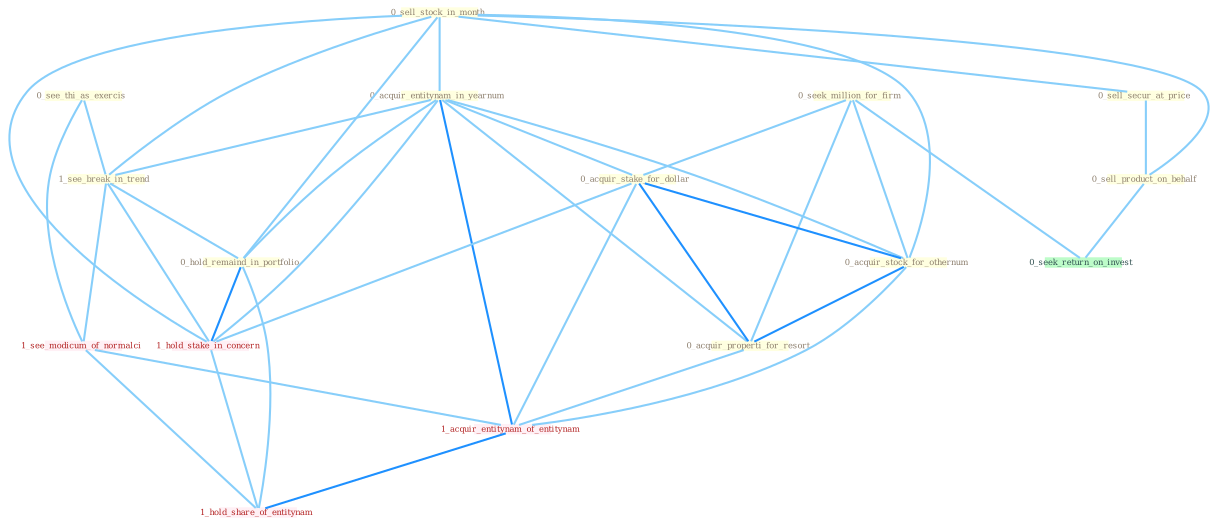 Graph G{ 
    node
    [shape=polygon,style=filled,width=.5,height=.06,color="#BDFCC9",fixedsize=true,fontsize=4,
    fontcolor="#2f4f4f"];
    {node
    [color="#ffffe0", fontcolor="#8b7d6b"] "0_sell_stock_in_month " "0_see_thi_as_exercis " "0_sell_secur_at_price " "0_sell_product_on_behalf " "0_seek_million_for_firm " "0_acquir_entitynam_in_yearnum " "1_see_break_in_trend " "0_hold_remaind_in_portfolio " "0_acquir_stake_for_dollar " "0_acquir_stock_for_othernum " "0_acquir_properti_for_resort "}
{node [color="#fff0f5", fontcolor="#b22222"] "1_hold_stake_in_concern " "1_see_modicum_of_normalci " "1_acquir_entitynam_of_entitynam " "1_hold_share_of_entitynam "}
edge [color="#B0E2FF"];

	"0_sell_stock_in_month " -- "0_sell_secur_at_price " [w="1", color="#87cefa" ];
	"0_sell_stock_in_month " -- "0_sell_product_on_behalf " [w="1", color="#87cefa" ];
	"0_sell_stock_in_month " -- "0_acquir_entitynam_in_yearnum " [w="1", color="#87cefa" ];
	"0_sell_stock_in_month " -- "1_see_break_in_trend " [w="1", color="#87cefa" ];
	"0_sell_stock_in_month " -- "0_hold_remaind_in_portfolio " [w="1", color="#87cefa" ];
	"0_sell_stock_in_month " -- "0_acquir_stock_for_othernum " [w="1", color="#87cefa" ];
	"0_sell_stock_in_month " -- "1_hold_stake_in_concern " [w="1", color="#87cefa" ];
	"0_see_thi_as_exercis " -- "1_see_break_in_trend " [w="1", color="#87cefa" ];
	"0_see_thi_as_exercis " -- "1_see_modicum_of_normalci " [w="1", color="#87cefa" ];
	"0_sell_secur_at_price " -- "0_sell_product_on_behalf " [w="1", color="#87cefa" ];
	"0_sell_product_on_behalf " -- "0_seek_return_on_invest " [w="1", color="#87cefa" ];
	"0_seek_million_for_firm " -- "0_acquir_stake_for_dollar " [w="1", color="#87cefa" ];
	"0_seek_million_for_firm " -- "0_acquir_stock_for_othernum " [w="1", color="#87cefa" ];
	"0_seek_million_for_firm " -- "0_acquir_properti_for_resort " [w="1", color="#87cefa" ];
	"0_seek_million_for_firm " -- "0_seek_return_on_invest " [w="1", color="#87cefa" ];
	"0_acquir_entitynam_in_yearnum " -- "1_see_break_in_trend " [w="1", color="#87cefa" ];
	"0_acquir_entitynam_in_yearnum " -- "0_hold_remaind_in_portfolio " [w="1", color="#87cefa" ];
	"0_acquir_entitynam_in_yearnum " -- "0_acquir_stake_for_dollar " [w="1", color="#87cefa" ];
	"0_acquir_entitynam_in_yearnum " -- "0_acquir_stock_for_othernum " [w="1", color="#87cefa" ];
	"0_acquir_entitynam_in_yearnum " -- "0_acquir_properti_for_resort " [w="1", color="#87cefa" ];
	"0_acquir_entitynam_in_yearnum " -- "1_hold_stake_in_concern " [w="1", color="#87cefa" ];
	"0_acquir_entitynam_in_yearnum " -- "1_acquir_entitynam_of_entitynam " [w="2", color="#1e90ff" , len=0.8];
	"1_see_break_in_trend " -- "0_hold_remaind_in_portfolio " [w="1", color="#87cefa" ];
	"1_see_break_in_trend " -- "1_hold_stake_in_concern " [w="1", color="#87cefa" ];
	"1_see_break_in_trend " -- "1_see_modicum_of_normalci " [w="1", color="#87cefa" ];
	"0_hold_remaind_in_portfolio " -- "1_hold_stake_in_concern " [w="2", color="#1e90ff" , len=0.8];
	"0_hold_remaind_in_portfolio " -- "1_hold_share_of_entitynam " [w="1", color="#87cefa" ];
	"0_acquir_stake_for_dollar " -- "0_acquir_stock_for_othernum " [w="2", color="#1e90ff" , len=0.8];
	"0_acquir_stake_for_dollar " -- "0_acquir_properti_for_resort " [w="2", color="#1e90ff" , len=0.8];
	"0_acquir_stake_for_dollar " -- "1_hold_stake_in_concern " [w="1", color="#87cefa" ];
	"0_acquir_stake_for_dollar " -- "1_acquir_entitynam_of_entitynam " [w="1", color="#87cefa" ];
	"0_acquir_stock_for_othernum " -- "0_acquir_properti_for_resort " [w="2", color="#1e90ff" , len=0.8];
	"0_acquir_stock_for_othernum " -- "1_acquir_entitynam_of_entitynam " [w="1", color="#87cefa" ];
	"0_acquir_properti_for_resort " -- "1_acquir_entitynam_of_entitynam " [w="1", color="#87cefa" ];
	"1_hold_stake_in_concern " -- "1_hold_share_of_entitynam " [w="1", color="#87cefa" ];
	"1_see_modicum_of_normalci " -- "1_acquir_entitynam_of_entitynam " [w="1", color="#87cefa" ];
	"1_see_modicum_of_normalci " -- "1_hold_share_of_entitynam " [w="1", color="#87cefa" ];
	"1_acquir_entitynam_of_entitynam " -- "1_hold_share_of_entitynam " [w="2", color="#1e90ff" , len=0.8];
}